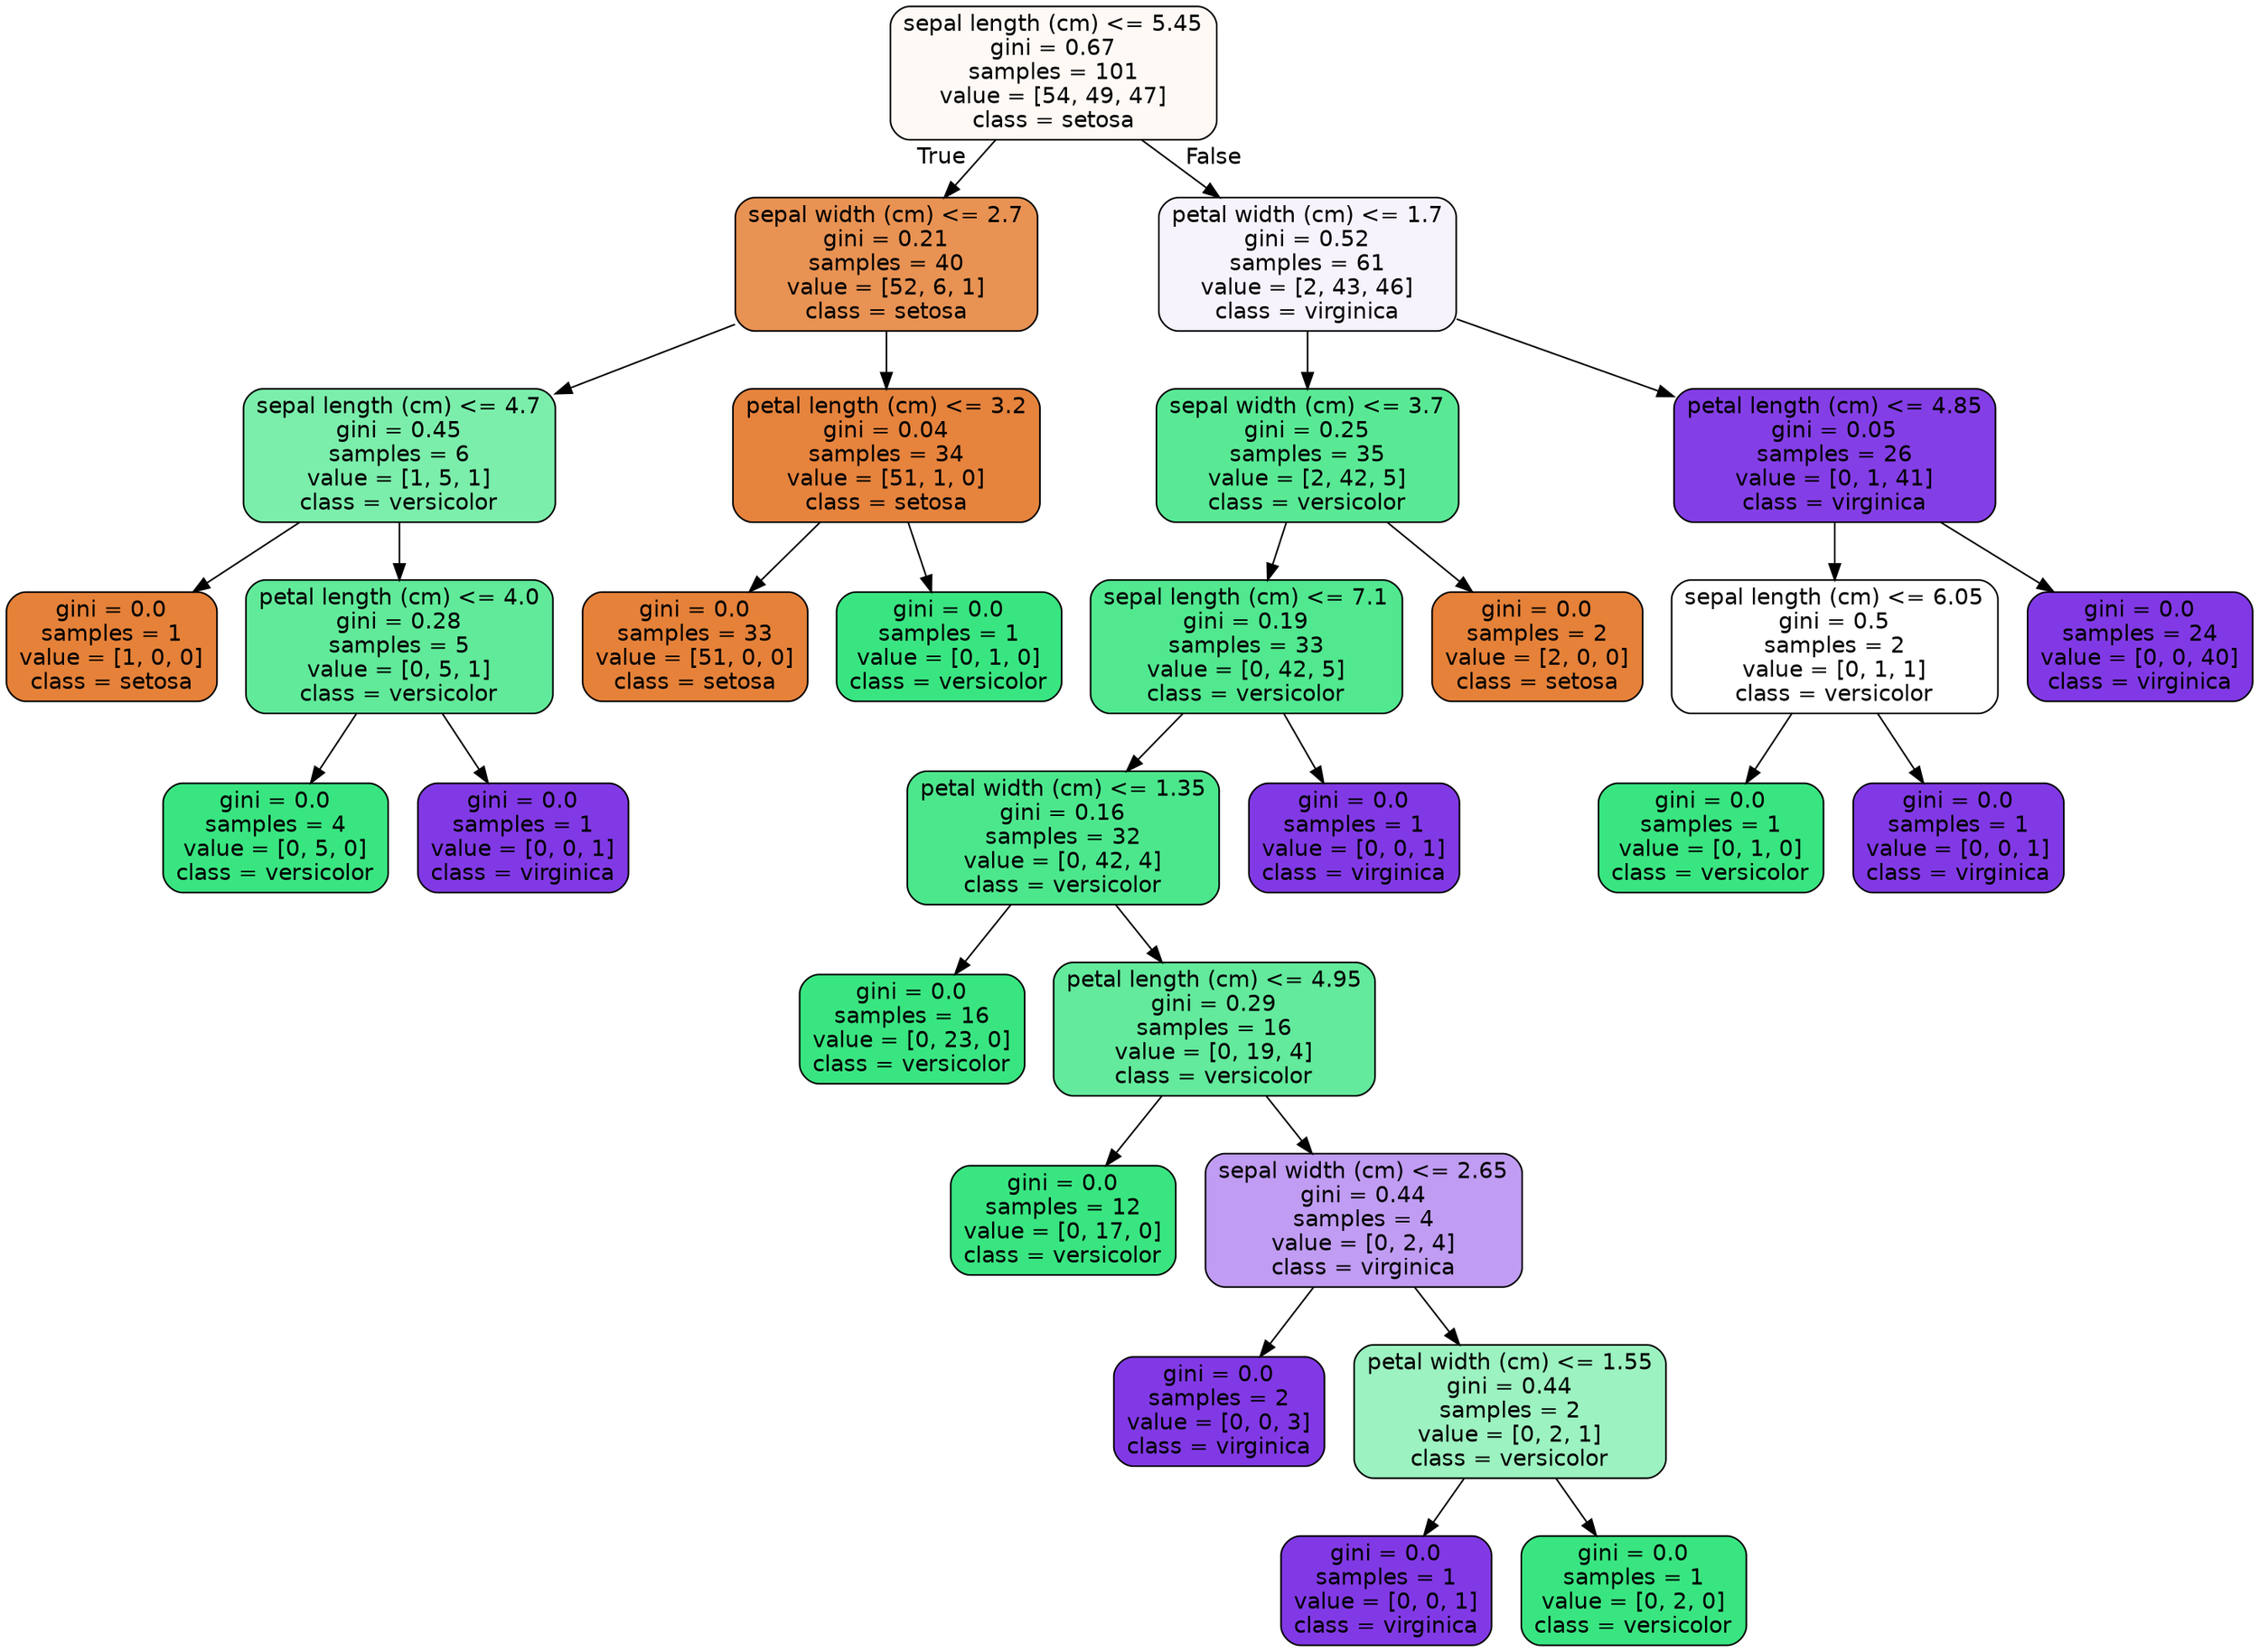digraph Tree {
node [shape=box, style="filled, rounded", color="black", fontname=helvetica] ;
edge [fontname=helvetica] ;
0 [label="sepal length (cm) <= 5.45\ngini = 0.67\nsamples = 101\nvalue = [54, 49, 47]\nclass = setosa", fillcolor="#fef9f5"] ;
1 [label="sepal width (cm) <= 2.7\ngini = 0.21\nsamples = 40\nvalue = [52, 6, 1]\nclass = setosa", fillcolor="#e89253"] ;
0 -> 1 [labeldistance=2.5, labelangle=45, headlabel="True"] ;
2 [label="sepal length (cm) <= 4.7\ngini = 0.45\nsamples = 6\nvalue = [1, 5, 1]\nclass = versicolor", fillcolor="#7beeab"] ;
1 -> 2 ;
3 [label="gini = 0.0\nsamples = 1\nvalue = [1, 0, 0]\nclass = setosa", fillcolor="#e58139"] ;
2 -> 3 ;
4 [label="petal length (cm) <= 4.0\ngini = 0.28\nsamples = 5\nvalue = [0, 5, 1]\nclass = versicolor", fillcolor="#61ea9a"] ;
2 -> 4 ;
5 [label="gini = 0.0\nsamples = 4\nvalue = [0, 5, 0]\nclass = versicolor", fillcolor="#39e581"] ;
4 -> 5 ;
6 [label="gini = 0.0\nsamples = 1\nvalue = [0, 0, 1]\nclass = virginica", fillcolor="#8139e5"] ;
4 -> 6 ;
7 [label="petal length (cm) <= 3.2\ngini = 0.04\nsamples = 34\nvalue = [51, 1, 0]\nclass = setosa", fillcolor="#e6833d"] ;
1 -> 7 ;
8 [label="gini = 0.0\nsamples = 33\nvalue = [51, 0, 0]\nclass = setosa", fillcolor="#e58139"] ;
7 -> 8 ;
9 [label="gini = 0.0\nsamples = 1\nvalue = [0, 1, 0]\nclass = versicolor", fillcolor="#39e581"] ;
7 -> 9 ;
10 [label="petal width (cm) <= 1.7\ngini = 0.52\nsamples = 61\nvalue = [2, 43, 46]\nclass = virginica", fillcolor="#f7f3fd"] ;
0 -> 10 [labeldistance=2.5, labelangle=-45, headlabel="False"] ;
11 [label="sepal width (cm) <= 3.7\ngini = 0.25\nsamples = 35\nvalue = [2, 42, 5]\nclass = versicolor", fillcolor="#59e995"] ;
10 -> 11 ;
12 [label="sepal length (cm) <= 7.1\ngini = 0.19\nsamples = 33\nvalue = [0, 42, 5]\nclass = versicolor", fillcolor="#51e890"] ;
11 -> 12 ;
13 [label="petal width (cm) <= 1.35\ngini = 0.16\nsamples = 32\nvalue = [0, 42, 4]\nclass = versicolor", fillcolor="#4ce78d"] ;
12 -> 13 ;
14 [label="gini = 0.0\nsamples = 16\nvalue = [0, 23, 0]\nclass = versicolor", fillcolor="#39e581"] ;
13 -> 14 ;
15 [label="petal length (cm) <= 4.95\ngini = 0.29\nsamples = 16\nvalue = [0, 19, 4]\nclass = versicolor", fillcolor="#63ea9c"] ;
13 -> 15 ;
16 [label="gini = 0.0\nsamples = 12\nvalue = [0, 17, 0]\nclass = versicolor", fillcolor="#39e581"] ;
15 -> 16 ;
17 [label="sepal width (cm) <= 2.65\ngini = 0.44\nsamples = 4\nvalue = [0, 2, 4]\nclass = virginica", fillcolor="#c09cf2"] ;
15 -> 17 ;
18 [label="gini = 0.0\nsamples = 2\nvalue = [0, 0, 3]\nclass = virginica", fillcolor="#8139e5"] ;
17 -> 18 ;
19 [label="petal width (cm) <= 1.55\ngini = 0.44\nsamples = 2\nvalue = [0, 2, 1]\nclass = versicolor", fillcolor="#9cf2c0"] ;
17 -> 19 ;
20 [label="gini = 0.0\nsamples = 1\nvalue = [0, 0, 1]\nclass = virginica", fillcolor="#8139e5"] ;
19 -> 20 ;
21 [label="gini = 0.0\nsamples = 1\nvalue = [0, 2, 0]\nclass = versicolor", fillcolor="#39e581"] ;
19 -> 21 ;
22 [label="gini = 0.0\nsamples = 1\nvalue = [0, 0, 1]\nclass = virginica", fillcolor="#8139e5"] ;
12 -> 22 ;
23 [label="gini = 0.0\nsamples = 2\nvalue = [2, 0, 0]\nclass = setosa", fillcolor="#e58139"] ;
11 -> 23 ;
24 [label="petal length (cm) <= 4.85\ngini = 0.05\nsamples = 26\nvalue = [0, 1, 41]\nclass = virginica", fillcolor="#843ee6"] ;
10 -> 24 ;
25 [label="sepal length (cm) <= 6.05\ngini = 0.5\nsamples = 2\nvalue = [0, 1, 1]\nclass = versicolor", fillcolor="#ffffff"] ;
24 -> 25 ;
26 [label="gini = 0.0\nsamples = 1\nvalue = [0, 1, 0]\nclass = versicolor", fillcolor="#39e581"] ;
25 -> 26 ;
27 [label="gini = 0.0\nsamples = 1\nvalue = [0, 0, 1]\nclass = virginica", fillcolor="#8139e5"] ;
25 -> 27 ;
28 [label="gini = 0.0\nsamples = 24\nvalue = [0, 0, 40]\nclass = virginica", fillcolor="#8139e5"] ;
24 -> 28 ;
}